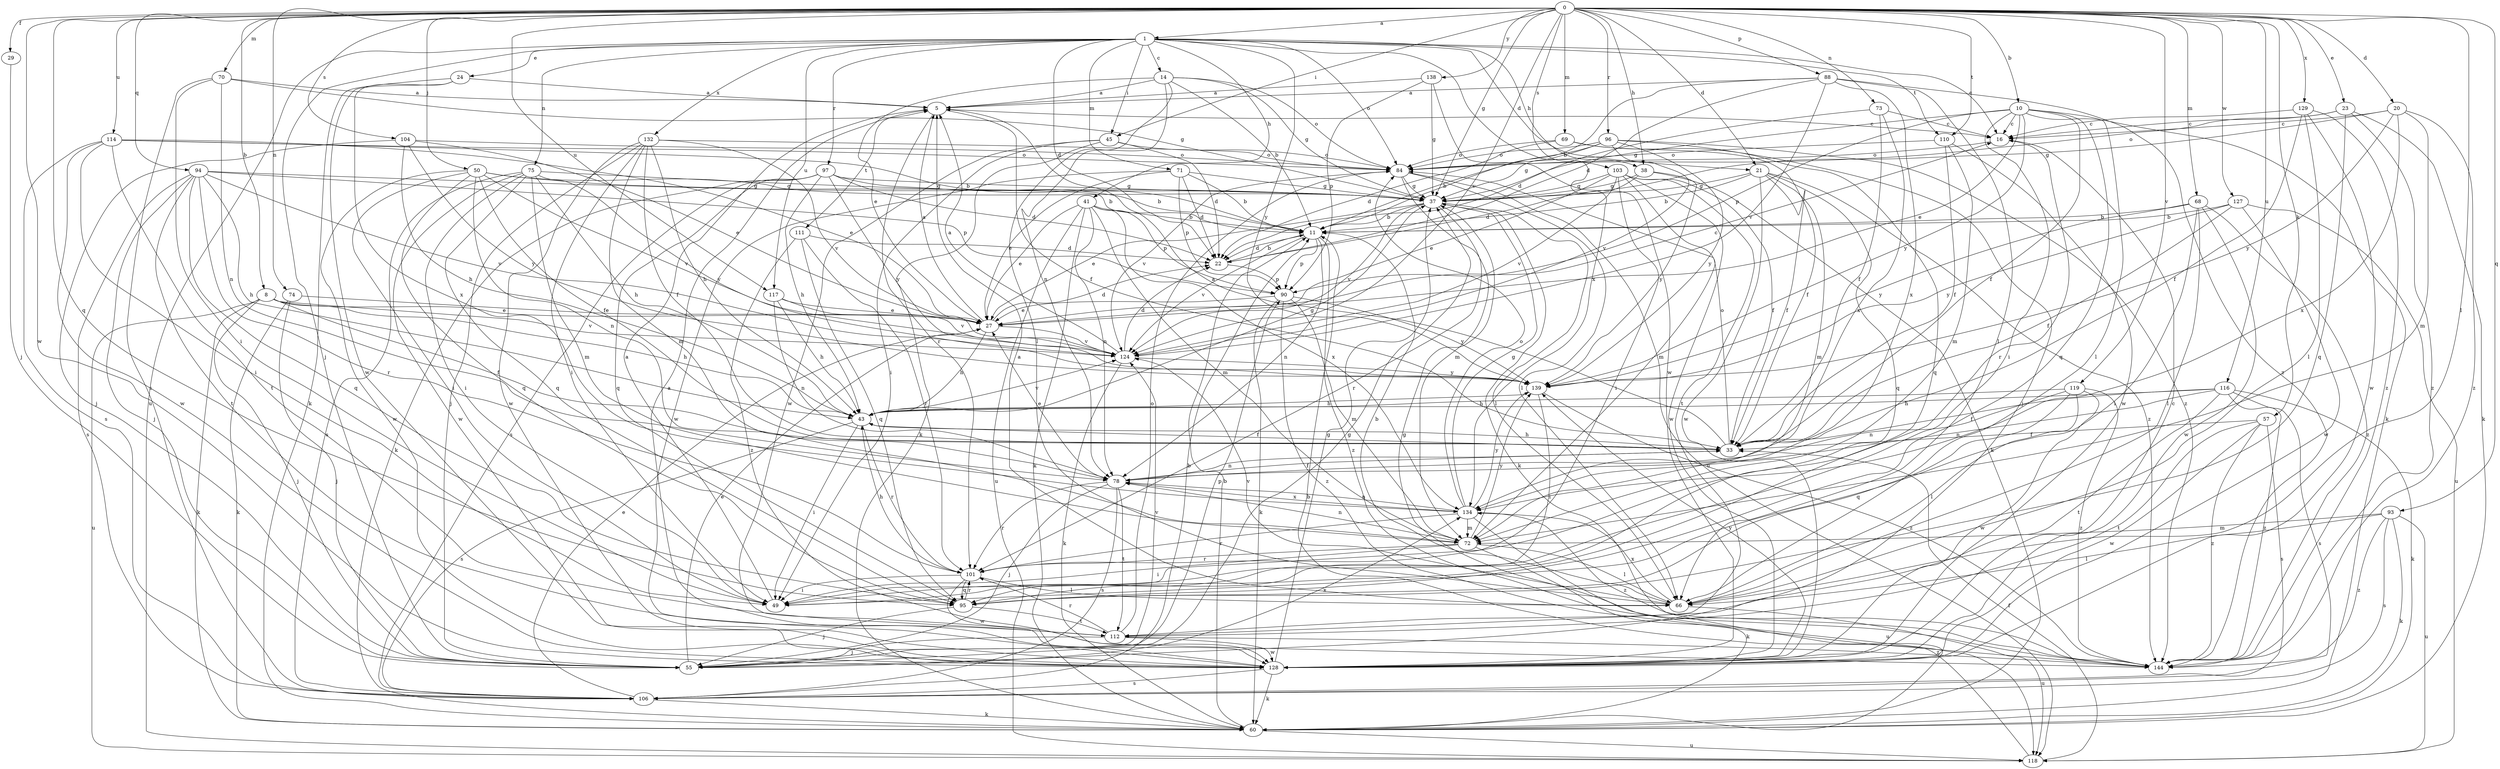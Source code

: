 strict digraph  {
0;
1;
5;
8;
10;
11;
14;
16;
20;
21;
22;
23;
24;
27;
29;
33;
37;
38;
41;
43;
45;
49;
50;
55;
57;
60;
66;
68;
69;
70;
71;
72;
73;
74;
75;
78;
84;
88;
90;
93;
94;
95;
96;
97;
101;
103;
104;
106;
110;
111;
112;
114;
116;
117;
118;
119;
124;
127;
128;
129;
132;
134;
138;
139;
144;
0 -> 1  [label=a];
0 -> 8  [label=b];
0 -> 10  [label=b];
0 -> 20  [label=d];
0 -> 21  [label=d];
0 -> 23  [label=e];
0 -> 29  [label=f];
0 -> 37  [label=g];
0 -> 38  [label=h];
0 -> 45  [label=i];
0 -> 50  [label=j];
0 -> 57  [label=k];
0 -> 66  [label=l];
0 -> 68  [label=m];
0 -> 69  [label=m];
0 -> 70  [label=m];
0 -> 73  [label=n];
0 -> 74  [label=n];
0 -> 88  [label=p];
0 -> 93  [label=q];
0 -> 94  [label=q];
0 -> 95  [label=q];
0 -> 96  [label=r];
0 -> 103  [label=s];
0 -> 104  [label=s];
0 -> 110  [label=t];
0 -> 114  [label=u];
0 -> 116  [label=u];
0 -> 117  [label=u];
0 -> 119  [label=v];
0 -> 124  [label=v];
0 -> 127  [label=w];
0 -> 128  [label=w];
0 -> 129  [label=x];
0 -> 138  [label=y];
1 -> 14  [label=c];
1 -> 16  [label=c];
1 -> 21  [label=d];
1 -> 22  [label=d];
1 -> 24  [label=e];
1 -> 38  [label=h];
1 -> 41  [label=h];
1 -> 45  [label=i];
1 -> 55  [label=j];
1 -> 71  [label=m];
1 -> 75  [label=n];
1 -> 84  [label=o];
1 -> 97  [label=r];
1 -> 110  [label=t];
1 -> 117  [label=u];
1 -> 118  [label=u];
1 -> 132  [label=x];
1 -> 134  [label=x];
1 -> 139  [label=y];
5 -> 16  [label=c];
5 -> 33  [label=f];
5 -> 101  [label=r];
5 -> 111  [label=t];
8 -> 27  [label=e];
8 -> 33  [label=f];
8 -> 43  [label=h];
8 -> 55  [label=j];
8 -> 60  [label=k];
8 -> 118  [label=u];
8 -> 124  [label=v];
10 -> 16  [label=c];
10 -> 27  [label=e];
10 -> 33  [label=f];
10 -> 37  [label=g];
10 -> 49  [label=i];
10 -> 60  [label=k];
10 -> 66  [label=l];
10 -> 90  [label=p];
10 -> 95  [label=q];
10 -> 139  [label=y];
11 -> 22  [label=d];
11 -> 78  [label=n];
11 -> 90  [label=p];
11 -> 124  [label=v];
11 -> 144  [label=z];
14 -> 5  [label=a];
14 -> 11  [label=b];
14 -> 27  [label=e];
14 -> 37  [label=g];
14 -> 66  [label=l];
14 -> 78  [label=n];
14 -> 84  [label=o];
16 -> 84  [label=o];
16 -> 101  [label=r];
20 -> 16  [label=c];
20 -> 37  [label=g];
20 -> 72  [label=m];
20 -> 134  [label=x];
20 -> 139  [label=y];
20 -> 144  [label=z];
21 -> 11  [label=b];
21 -> 33  [label=f];
21 -> 37  [label=g];
21 -> 72  [label=m];
21 -> 95  [label=q];
21 -> 128  [label=w];
21 -> 144  [label=z];
22 -> 11  [label=b];
22 -> 90  [label=p];
23 -> 16  [label=c];
23 -> 60  [label=k];
23 -> 84  [label=o];
23 -> 95  [label=q];
23 -> 144  [label=z];
24 -> 5  [label=a];
24 -> 60  [label=k];
24 -> 128  [label=w];
24 -> 134  [label=x];
27 -> 5  [label=a];
27 -> 16  [label=c];
27 -> 22  [label=d];
27 -> 43  [label=h];
27 -> 124  [label=v];
29 -> 55  [label=j];
33 -> 5  [label=a];
33 -> 43  [label=h];
33 -> 78  [label=n];
33 -> 84  [label=o];
37 -> 11  [label=b];
37 -> 27  [label=e];
37 -> 60  [label=k];
37 -> 66  [label=l];
37 -> 101  [label=r];
37 -> 124  [label=v];
38 -> 22  [label=d];
38 -> 37  [label=g];
38 -> 60  [label=k];
38 -> 139  [label=y];
41 -> 11  [label=b];
41 -> 27  [label=e];
41 -> 60  [label=k];
41 -> 72  [label=m];
41 -> 78  [label=n];
41 -> 90  [label=p];
41 -> 118  [label=u];
41 -> 134  [label=x];
43 -> 33  [label=f];
43 -> 37  [label=g];
43 -> 49  [label=i];
43 -> 101  [label=r];
43 -> 106  [label=s];
43 -> 124  [label=v];
45 -> 22  [label=d];
45 -> 49  [label=i];
45 -> 60  [label=k];
45 -> 84  [label=o];
45 -> 128  [label=w];
49 -> 5  [label=a];
50 -> 11  [label=b];
50 -> 33  [label=f];
50 -> 37  [label=g];
50 -> 49  [label=i];
50 -> 78  [label=n];
50 -> 95  [label=q];
50 -> 124  [label=v];
50 -> 128  [label=w];
55 -> 27  [label=e];
55 -> 37  [label=g];
55 -> 90  [label=p];
55 -> 124  [label=v];
55 -> 134  [label=x];
57 -> 33  [label=f];
57 -> 106  [label=s];
57 -> 112  [label=t];
57 -> 128  [label=w];
57 -> 144  [label=z];
60 -> 11  [label=b];
60 -> 118  [label=u];
66 -> 5  [label=a];
66 -> 11  [label=b];
66 -> 118  [label=u];
66 -> 124  [label=v];
66 -> 134  [label=x];
68 -> 11  [label=b];
68 -> 49  [label=i];
68 -> 66  [label=l];
68 -> 128  [label=w];
68 -> 139  [label=y];
68 -> 144  [label=z];
69 -> 22  [label=d];
69 -> 33  [label=f];
69 -> 55  [label=j];
69 -> 84  [label=o];
70 -> 5  [label=a];
70 -> 37  [label=g];
70 -> 49  [label=i];
70 -> 78  [label=n];
70 -> 106  [label=s];
71 -> 11  [label=b];
71 -> 22  [label=d];
71 -> 27  [label=e];
71 -> 37  [label=g];
71 -> 90  [label=p];
71 -> 128  [label=w];
72 -> 49  [label=i];
72 -> 60  [label=k];
72 -> 66  [label=l];
72 -> 78  [label=n];
72 -> 101  [label=r];
72 -> 139  [label=y];
73 -> 16  [label=c];
73 -> 22  [label=d];
73 -> 33  [label=f];
73 -> 134  [label=x];
74 -> 27  [label=e];
74 -> 55  [label=j];
74 -> 60  [label=k];
75 -> 37  [label=g];
75 -> 43  [label=h];
75 -> 49  [label=i];
75 -> 72  [label=m];
75 -> 95  [label=q];
75 -> 106  [label=s];
75 -> 128  [label=w];
75 -> 139  [label=y];
78 -> 27  [label=e];
78 -> 33  [label=f];
78 -> 55  [label=j];
78 -> 101  [label=r];
78 -> 106  [label=s];
78 -> 112  [label=t];
78 -> 134  [label=x];
84 -> 37  [label=g];
84 -> 66  [label=l];
84 -> 72  [label=m];
84 -> 118  [label=u];
84 -> 124  [label=v];
88 -> 5  [label=a];
88 -> 11  [label=b];
88 -> 22  [label=d];
88 -> 66  [label=l];
88 -> 124  [label=v];
88 -> 134  [label=x];
88 -> 144  [label=z];
90 -> 27  [label=e];
90 -> 60  [label=k];
90 -> 72  [label=m];
90 -> 139  [label=y];
90 -> 144  [label=z];
93 -> 60  [label=k];
93 -> 66  [label=l];
93 -> 72  [label=m];
93 -> 106  [label=s];
93 -> 118  [label=u];
93 -> 144  [label=z];
94 -> 37  [label=g];
94 -> 43  [label=h];
94 -> 55  [label=j];
94 -> 90  [label=p];
94 -> 95  [label=q];
94 -> 101  [label=r];
94 -> 106  [label=s];
94 -> 112  [label=t];
94 -> 124  [label=v];
95 -> 55  [label=j];
95 -> 101  [label=r];
95 -> 112  [label=t];
96 -> 11  [label=b];
96 -> 37  [label=g];
96 -> 84  [label=o];
96 -> 95  [label=q];
96 -> 124  [label=v];
96 -> 139  [label=y];
96 -> 144  [label=z];
97 -> 11  [label=b];
97 -> 22  [label=d];
97 -> 37  [label=g];
97 -> 43  [label=h];
97 -> 60  [label=k];
97 -> 95  [label=q];
97 -> 106  [label=s];
97 -> 139  [label=y];
101 -> 43  [label=h];
101 -> 49  [label=i];
101 -> 66  [label=l];
101 -> 95  [label=q];
101 -> 128  [label=w];
103 -> 27  [label=e];
103 -> 33  [label=f];
103 -> 37  [label=g];
103 -> 49  [label=i];
103 -> 72  [label=m];
103 -> 112  [label=t];
103 -> 124  [label=v];
103 -> 128  [label=w];
104 -> 27  [label=e];
104 -> 43  [label=h];
104 -> 55  [label=j];
104 -> 84  [label=o];
104 -> 139  [label=y];
106 -> 11  [label=b];
106 -> 27  [label=e];
106 -> 60  [label=k];
110 -> 33  [label=f];
110 -> 72  [label=m];
110 -> 84  [label=o];
110 -> 128  [label=w];
111 -> 22  [label=d];
111 -> 95  [label=q];
111 -> 101  [label=r];
111 -> 144  [label=z];
112 -> 55  [label=j];
112 -> 84  [label=o];
112 -> 101  [label=r];
112 -> 128  [label=w];
112 -> 144  [label=z];
114 -> 11  [label=b];
114 -> 27  [label=e];
114 -> 49  [label=i];
114 -> 84  [label=o];
114 -> 106  [label=s];
114 -> 112  [label=t];
114 -> 128  [label=w];
116 -> 33  [label=f];
116 -> 43  [label=h];
116 -> 60  [label=k];
116 -> 78  [label=n];
116 -> 106  [label=s];
116 -> 112  [label=t];
116 -> 144  [label=z];
117 -> 27  [label=e];
117 -> 43  [label=h];
117 -> 78  [label=n];
117 -> 124  [label=v];
118 -> 11  [label=b];
118 -> 33  [label=f];
119 -> 43  [label=h];
119 -> 66  [label=l];
119 -> 78  [label=n];
119 -> 95  [label=q];
119 -> 128  [label=w];
119 -> 144  [label=z];
124 -> 5  [label=a];
124 -> 22  [label=d];
124 -> 60  [label=k];
124 -> 139  [label=y];
127 -> 11  [label=b];
127 -> 33  [label=f];
127 -> 118  [label=u];
127 -> 128  [label=w];
127 -> 139  [label=y];
128 -> 5  [label=a];
128 -> 16  [label=c];
128 -> 37  [label=g];
128 -> 60  [label=k];
128 -> 106  [label=s];
128 -> 139  [label=y];
129 -> 16  [label=c];
129 -> 33  [label=f];
129 -> 66  [label=l];
129 -> 128  [label=w];
129 -> 144  [label=z];
132 -> 33  [label=f];
132 -> 43  [label=h];
132 -> 49  [label=i];
132 -> 55  [label=j];
132 -> 72  [label=m];
132 -> 84  [label=o];
132 -> 124  [label=v];
132 -> 128  [label=w];
134 -> 37  [label=g];
134 -> 72  [label=m];
134 -> 78  [label=n];
134 -> 84  [label=o];
134 -> 101  [label=r];
134 -> 118  [label=u];
134 -> 139  [label=y];
134 -> 144  [label=z];
138 -> 5  [label=a];
138 -> 37  [label=g];
138 -> 90  [label=p];
138 -> 128  [label=w];
139 -> 43  [label=h];
139 -> 49  [label=i];
139 -> 144  [label=z];
144 -> 37  [label=g];
}

